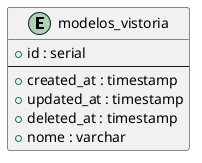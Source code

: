@startuml

entity modelos_vistoria {
  +id : serial
  --
  +created_at : timestamp
  +updated_at : timestamp
  +deleted_at : timestamp
  +nome : varchar
}
@enduml